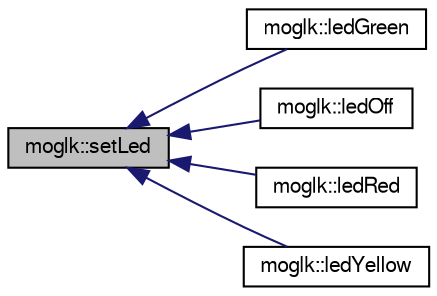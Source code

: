digraph G
{
  edge [fontname="FreeSans",fontsize="10",labelfontname="FreeSans",labelfontsize="10"];
  node [fontname="FreeSans",fontsize="10",shape=record];
  rankdir=LR;
  Node1 [label="moglk::setLed",height=0.2,width=0.4,color="black", fillcolor="grey75", style="filled" fontcolor="black"];
  Node1 -> Node2 [dir=back,color="midnightblue",fontsize="10",style="solid"];
  Node2 [label="moglk::ledGreen",height=0.2,width=0.4,color="black", fillcolor="white", style="filled",URL="$classmoglk.html#355677082e83cae9f360be695a4ad5bf"];
  Node1 -> Node3 [dir=back,color="midnightblue",fontsize="10",style="solid"];
  Node3 [label="moglk::ledOff",height=0.2,width=0.4,color="black", fillcolor="white", style="filled",URL="$classmoglk.html#f04915ee646e076725185334596ac586"];
  Node1 -> Node4 [dir=back,color="midnightblue",fontsize="10",style="solid"];
  Node4 [label="moglk::ledRed",height=0.2,width=0.4,color="black", fillcolor="white", style="filled",URL="$classmoglk.html#9ddc6b3f833eff3fe4abc3c80ec6e0a1"];
  Node1 -> Node5 [dir=back,color="midnightblue",fontsize="10",style="solid"];
  Node5 [label="moglk::ledYellow",height=0.2,width=0.4,color="black", fillcolor="white", style="filled",URL="$classmoglk.html#f21d21869ca65ab294c0666b1c0690f3"];
}
